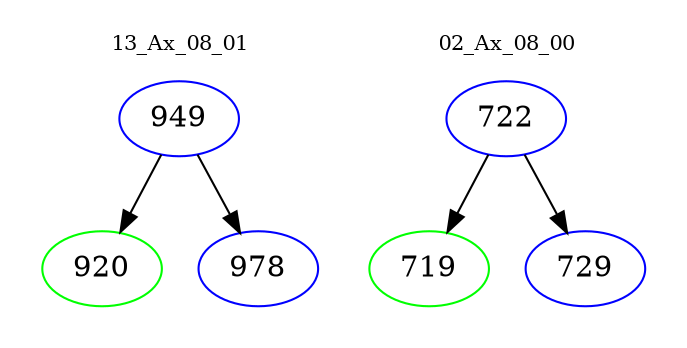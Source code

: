 digraph{
subgraph cluster_0 {
color = white
label = "13_Ax_08_01";
fontsize=10;
T0_949 [label="949", color="blue"]
T0_949 -> T0_920 [color="black"]
T0_920 [label="920", color="green"]
T0_949 -> T0_978 [color="black"]
T0_978 [label="978", color="blue"]
}
subgraph cluster_1 {
color = white
label = "02_Ax_08_00";
fontsize=10;
T1_722 [label="722", color="blue"]
T1_722 -> T1_719 [color="black"]
T1_719 [label="719", color="green"]
T1_722 -> T1_729 [color="black"]
T1_729 [label="729", color="blue"]
}
}

